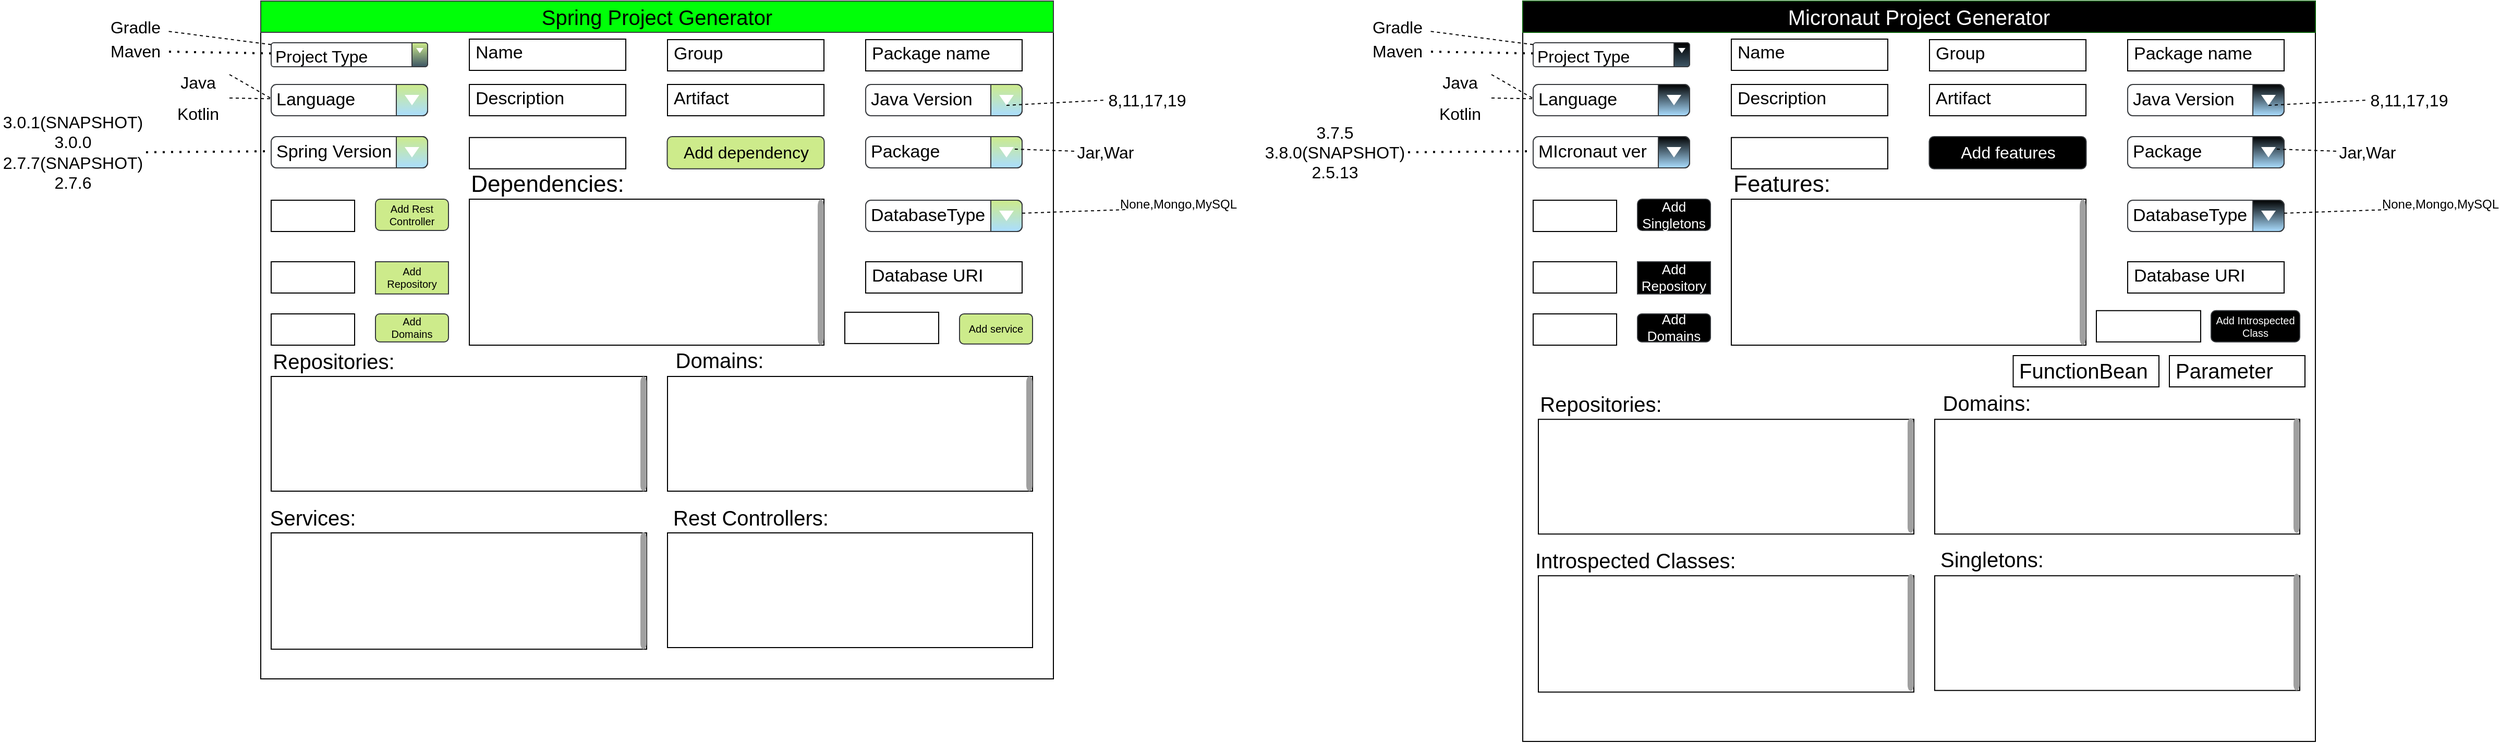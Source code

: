 <mxfile version="20.7.4" type="device"><diagram id="Dp_rMFuezHV4wTAScgs_" name="Page-1"><mxGraphModel dx="2350" dy="769" grid="1" gridSize="10" guides="1" tooltips="1" connect="1" arrows="1" fold="1" page="1" pageScale="1" pageWidth="850" pageHeight="1100" math="0" shadow="0"><root><mxCell id="0"/><mxCell id="1" parent="0"/><mxCell id="EWDblxuEgafh--kVLYoy-1" value="" style="rounded=0;whiteSpace=wrap;html=1;" parent="1" vertex="1"><mxGeometry width="760" height="650" as="geometry"/></mxCell><mxCell id="EWDblxuEgafh--kVLYoy-3" value="" style="rounded=0;whiteSpace=wrap;html=1;labelBorderColor=none;" parent="1" vertex="1"><mxGeometry width="760" height="30" as="geometry"/></mxCell><mxCell id="EWDblxuEgafh--kVLYoy-2" value="&lt;div style=&quot;font-size: 20px;&quot;&gt;Spring Project Generator&lt;/div&gt;" style="text;html=1;strokeColor=#36393d;fillColor=#00FF08;align=center;verticalAlign=middle;whiteSpace=wrap;rounded=0;labelBorderColor=none;fillStyle=auto;fontSize=20;" parent="1" vertex="1"><mxGeometry width="760" height="30" as="geometry"/></mxCell><mxCell id="EWDblxuEgafh--kVLYoy-9" value="&lt;div style=&quot;font-size: 16px;&quot;&gt;&lt;font style=&quot;font-size: 16px;&quot;&gt;Project Type&lt;/font&gt;&lt;/div&gt;" style="strokeWidth=1;html=1;shadow=0;dashed=0;shape=mxgraph.ios.iComboBox;spacingTop=2;spacingLeft=2;align=left;strokeColor=#36393d;buttonText=;fontSize=8;fillColor=#cdeb8b;fillColor2=#3D5565;sketch=0;labelBorderColor=none;" parent="1" vertex="1"><mxGeometry x="10" y="40" width="150" height="23" as="geometry"/></mxCell><mxCell id="EWDblxuEgafh--kVLYoy-10" value="&lt;div&gt;Language&lt;/div&gt;" style="strokeWidth=1;shadow=0;dashed=0;align=center;html=1;shape=mxgraph.mockup.forms.comboBox;strokeColor=#36393d;fillColor=#cdeb8b;align=left;fillColor2=#aaddff;mainText=;fontSize=17;spacingLeft=3;labelBorderColor=none;" parent="1" vertex="1"><mxGeometry x="10" y="80" width="150" height="30" as="geometry"/></mxCell><mxCell id="EWDblxuEgafh--kVLYoy-11" value="" style="endArrow=none;dashed=1;html=1;rounded=0;fontSize=16;" parent="1" source="EWDblxuEgafh--kVLYoy-9" target="EWDblxuEgafh--kVLYoy-14" edge="1"><mxGeometry width="50" height="50" relative="1" as="geometry"><mxPoint x="250" y="230" as="sourcePoint"/><mxPoint x="-70" y="30" as="targetPoint"/></mxGeometry></mxCell><mxCell id="EWDblxuEgafh--kVLYoy-12" value="" style="endArrow=none;dashed=1;html=1;dashPattern=1 3;strokeWidth=2;rounded=0;fontSize=16;" parent="1" source="EWDblxuEgafh--kVLYoy-9" target="EWDblxuEgafh--kVLYoy-13" edge="1"><mxGeometry width="50" height="50" relative="1" as="geometry"><mxPoint x="-70" y="60" as="sourcePoint"/><mxPoint x="10" y="50" as="targetPoint"/></mxGeometry></mxCell><mxCell id="EWDblxuEgafh--kVLYoy-13" value="&lt;div&gt;Maven&lt;/div&gt;" style="text;html=1;strokeColor=none;fillColor=none;align=center;verticalAlign=middle;whiteSpace=wrap;rounded=0;labelBorderColor=none;fontSize=16;" parent="1" vertex="1"><mxGeometry x="-150" y="33" width="60" height="30" as="geometry"/></mxCell><mxCell id="EWDblxuEgafh--kVLYoy-14" value="&lt;div&gt;Gradle&lt;/div&gt;" style="text;html=1;strokeColor=none;fillColor=none;align=center;verticalAlign=middle;whiteSpace=wrap;rounded=0;labelBorderColor=none;fontSize=16;" parent="1" vertex="1"><mxGeometry x="-150" y="10" width="60" height="30" as="geometry"/></mxCell><mxCell id="EWDblxuEgafh--kVLYoy-15" value="&lt;div&gt;Kotlin&lt;/div&gt;" style="text;html=1;strokeColor=none;fillColor=none;align=center;verticalAlign=middle;whiteSpace=wrap;rounded=0;labelBorderColor=none;fontSize=16;" parent="1" vertex="1"><mxGeometry x="-90" y="93" width="60" height="30" as="geometry"/></mxCell><mxCell id="EWDblxuEgafh--kVLYoy-16" value="&lt;div&gt;3.0.1(SNAPSHOT)&lt;/div&gt;&lt;div&gt;3.0.0&lt;/div&gt;&lt;div&gt;2.7.7(SNAPSHOT)&lt;/div&gt;&lt;div&gt;2.7.6&lt;/div&gt;" style="text;html=1;strokeColor=none;fillColor=none;align=center;verticalAlign=middle;whiteSpace=wrap;rounded=0;labelBorderColor=none;fontSize=16;" parent="1" vertex="1"><mxGeometry x="-250" y="130" width="140" height="30" as="geometry"/></mxCell><mxCell id="EWDblxuEgafh--kVLYoy-17" value="&lt;div&gt;Java&lt;/div&gt;" style="text;html=1;strokeColor=none;fillColor=none;align=center;verticalAlign=middle;whiteSpace=wrap;rounded=0;labelBorderColor=none;fontSize=16;" parent="1" vertex="1"><mxGeometry x="-90" y="63" width="60" height="30" as="geometry"/></mxCell><mxCell id="EWDblxuEgafh--kVLYoy-18" value="" style="endArrow=none;dashed=1;html=1;rounded=0;fontSize=16;exitX=1;exitY=0.25;exitDx=0;exitDy=0;entryX=0.007;entryY=0.467;entryDx=0;entryDy=0;entryPerimeter=0;" parent="1" source="EWDblxuEgafh--kVLYoy-17" target="EWDblxuEgafh--kVLYoy-10" edge="1"><mxGeometry width="50" height="50" relative="1" as="geometry"><mxPoint x="-60" y="140" as="sourcePoint"/><mxPoint x="-10" y="90" as="targetPoint"/></mxGeometry></mxCell><mxCell id="EWDblxuEgafh--kVLYoy-19" value="" style="endArrow=none;dashed=1;html=1;rounded=0;fontSize=16;exitX=1;exitY=0;exitDx=0;exitDy=0;" parent="1" source="EWDblxuEgafh--kVLYoy-15" target="EWDblxuEgafh--kVLYoy-10" edge="1"><mxGeometry width="50" height="50" relative="1" as="geometry"><mxPoint x="-70" y="180" as="sourcePoint"/><mxPoint x="-20" y="130" as="targetPoint"/></mxGeometry></mxCell><mxCell id="EWDblxuEgafh--kVLYoy-20" value="Name" style="strokeWidth=1;shadow=0;dashed=0;align=center;html=1;shape=mxgraph.mockup.text.textBox;align=left;fontSize=17;spacingLeft=4;spacingTop=-3;mainText=;labelBorderColor=none;" parent="1" vertex="1"><mxGeometry x="200" y="36.5" width="150" height="30" as="geometry"/></mxCell><mxCell id="EWDblxuEgafh--kVLYoy-21" value="Description" style="strokeWidth=1;shadow=0;dashed=0;align=center;html=1;shape=mxgraph.mockup.text.textBox;align=left;fontSize=17;spacingLeft=4;spacingTop=-3;mainText=;labelBorderColor=none;" parent="1" vertex="1"><mxGeometry x="200" y="80" width="150" height="30" as="geometry"/></mxCell><mxCell id="EWDblxuEgafh--kVLYoy-22" value="Group" style="strokeWidth=1;shadow=0;dashed=0;align=center;html=1;shape=mxgraph.mockup.text.textBox;align=left;fontSize=17;spacingLeft=4;spacingTop=-3;mainText=;labelBorderColor=none;fillStyle=auto;" parent="1" vertex="1"><mxGeometry x="390" y="37" width="150" height="30" as="geometry"/></mxCell><mxCell id="EWDblxuEgafh--kVLYoy-23" value="Artifact" style="strokeWidth=1;shadow=0;dashed=0;align=center;html=1;shape=mxgraph.mockup.text.textBox;align=left;fontSize=17;spacingLeft=4;spacingTop=-3;mainText=;labelBorderColor=none;fillStyle=auto;" parent="1" vertex="1"><mxGeometry x="390" y="80" width="150" height="30" as="geometry"/></mxCell><mxCell id="EWDblxuEgafh--kVLYoy-24" value="&lt;div&gt;Package name&lt;/div&gt;" style="strokeWidth=1;shadow=0;dashed=0;align=center;html=1;shape=mxgraph.mockup.text.textBox;align=left;fontSize=17;spacingLeft=4;spacingTop=-3;mainText=;labelBorderColor=none;fillStyle=auto;" parent="1" vertex="1"><mxGeometry x="580" y="37" width="150" height="30" as="geometry"/></mxCell><mxCell id="EWDblxuEgafh--kVLYoy-26" value="&lt;div&gt;Spring Version&lt;/div&gt;" style="strokeWidth=1;shadow=0;dashed=0;align=center;html=1;shape=mxgraph.mockup.forms.comboBox;strokeColor=#36393d;fillColor=#cdeb8b;align=left;fillColor2=#aaddff;mainText=;fontSize=17;spacingLeft=3;labelBorderColor=none;fillStyle=auto;" parent="1" vertex="1"><mxGeometry x="10" y="130" width="150" height="30" as="geometry"/></mxCell><mxCell id="EWDblxuEgafh--kVLYoy-27" value="&lt;div&gt;Package&lt;/div&gt;" style="strokeWidth=1;shadow=0;dashed=0;align=center;html=1;shape=mxgraph.mockup.forms.comboBox;strokeColor=#36393d;fillColor=#cdeb8b;align=left;fillColor2=#aaddff;mainText=;fontSize=17;spacingLeft=3;labelBorderColor=none;fillStyle=auto;" parent="1" vertex="1"><mxGeometry x="580" y="130" width="150" height="30" as="geometry"/></mxCell><mxCell id="EWDblxuEgafh--kVLYoy-28" value="&lt;div&gt;Java Version&lt;/div&gt;" style="strokeWidth=1;shadow=0;dashed=0;align=center;html=1;shape=mxgraph.mockup.forms.comboBox;strokeColor=#36393d;fillColor=#cdeb8b;align=left;fillColor2=#aaddff;mainText=;fontSize=17;spacingLeft=3;labelBorderColor=none;fillStyle=auto;" parent="1" vertex="1"><mxGeometry x="580" y="80" width="150" height="30" as="geometry"/></mxCell><mxCell id="EWDblxuEgafh--kVLYoy-29" value="Jar,War" style="text;html=1;strokeColor=none;fillColor=none;align=center;verticalAlign=middle;whiteSpace=wrap;rounded=0;labelBorderColor=none;fillStyle=auto;fontSize=16;" parent="1" vertex="1"><mxGeometry x="780" y="130" width="60" height="30" as="geometry"/></mxCell><mxCell id="EWDblxuEgafh--kVLYoy-30" value="" style="endArrow=none;dashed=1;html=1;rounded=0;fontSize=16;exitX=0.953;exitY=0.4;exitDx=0;exitDy=0;exitPerimeter=0;" parent="1" source="EWDblxuEgafh--kVLYoy-27" target="EWDblxuEgafh--kVLYoy-29" edge="1"><mxGeometry width="50" height="50" relative="1" as="geometry"><mxPoint x="800" y="230" as="sourcePoint"/><mxPoint x="850" y="180" as="targetPoint"/></mxGeometry></mxCell><mxCell id="EWDblxuEgafh--kVLYoy-31" value="" style="endArrow=none;dashed=1;html=1;rounded=0;fontSize=16;exitX=0.9;exitY=0.667;exitDx=0;exitDy=0;exitPerimeter=0;entryX=0;entryY=0.5;entryDx=0;entryDy=0;" parent="1" source="EWDblxuEgafh--kVLYoy-28" target="EWDblxuEgafh--kVLYoy-32" edge="1"><mxGeometry width="50" height="50" relative="1" as="geometry"><mxPoint x="800" y="110" as="sourcePoint"/><mxPoint x="790" y="95" as="targetPoint"/></mxGeometry></mxCell><mxCell id="EWDblxuEgafh--kVLYoy-32" value="8,11,17,19" style="text;html=1;strokeColor=none;fillColor=none;align=center;verticalAlign=middle;whiteSpace=wrap;rounded=0;labelBorderColor=none;fillStyle=auto;fontSize=16;" parent="1" vertex="1"><mxGeometry x="810" y="80" width="80" height="30" as="geometry"/></mxCell><mxCell id="EWDblxuEgafh--kVLYoy-33" value="" style="endArrow=none;dashed=1;html=1;dashPattern=1 3;strokeWidth=2;rounded=0;fontSize=16;entryX=0;entryY=0.467;entryDx=0;entryDy=0;entryPerimeter=0;exitX=1;exitY=0.5;exitDx=0;exitDy=0;" parent="1" source="EWDblxuEgafh--kVLYoy-16" target="EWDblxuEgafh--kVLYoy-26" edge="1"><mxGeometry width="50" height="50" relative="1" as="geometry"><mxPoint x="-70" y="220" as="sourcePoint"/><mxPoint x="-20" y="170" as="targetPoint"/></mxGeometry></mxCell><mxCell id="EWDblxuEgafh--kVLYoy-34" value="" style="strokeWidth=1;shadow=0;dashed=0;align=center;html=1;shape=mxgraph.mockup.text.textBox;align=left;fontSize=17;spacingLeft=4;spacingTop=-3;mainText=;labelBorderColor=none;fillStyle=auto;" parent="1" vertex="1"><mxGeometry x="200" y="130.88" width="150" height="30" as="geometry"/></mxCell><mxCell id="EWDblxuEgafh--kVLYoy-35" value="&lt;div style=&quot;font-size: 16px;&quot;&gt;&lt;font style=&quot;font-size: 16px;&quot;&gt;Add dependency&lt;/font&gt;&lt;/div&gt;" style="rounded=1;html=1;shadow=0;dashed=0;whiteSpace=wrap;fontSize=10;fillColor=#cdeb8b;align=center;strokeColor=#36393d;labelBorderColor=none;fillStyle=auto;" parent="1" vertex="1"><mxGeometry x="389.75" y="130" width="150.5" height="30.88" as="geometry"/></mxCell><mxCell id="EWDblxuEgafh--kVLYoy-36" value="" style="rounded=0;whiteSpace=wrap;html=1;labelBorderColor=none;fillStyle=auto;fontSize=22;fillColor=none;" parent="1" vertex="1"><mxGeometry x="200" y="190" width="340" height="140" as="geometry"/></mxCell><mxCell id="EWDblxuEgafh--kVLYoy-37" value="&lt;div&gt;Dependencies:&lt;/div&gt;" style="text;html=1;strokeColor=none;fillColor=none;align=center;verticalAlign=middle;whiteSpace=wrap;rounded=0;labelBorderColor=none;fillStyle=auto;fontSize=22;" parent="1" vertex="1"><mxGeometry x="200" y="160.88" width="150" height="30" as="geometry"/></mxCell><mxCell id="EWDblxuEgafh--kVLYoy-38" value="" style="strokeWidth=1;shadow=0;dashed=0;align=center;html=1;shape=mxgraph.mockup.text.textBox;align=left;fontSize=17;spacingLeft=4;spacingTop=-3;mainText=;labelBorderColor=none;fillStyle=auto;" parent="1" vertex="1"><mxGeometry x="10" y="191" width="80" height="30" as="geometry"/></mxCell><mxCell id="EWDblxuEgafh--kVLYoy-39" value="" style="strokeWidth=1;shadow=0;dashed=0;align=center;html=1;shape=mxgraph.mockup.text.textBox;align=left;fontSize=17;spacingLeft=4;spacingTop=-3;mainText=;labelBorderColor=none;fillStyle=auto;" parent="1" vertex="1"><mxGeometry x="10" y="250" width="80" height="30" as="geometry"/></mxCell><mxCell id="EWDblxuEgafh--kVLYoy-40" value="Database URI" style="strokeWidth=1;shadow=0;dashed=0;align=center;html=1;shape=mxgraph.mockup.text.textBox;align=left;fontSize=17;spacingLeft=4;spacingTop=-3;mainText=;labelBorderColor=none;fillStyle=auto;" parent="1" vertex="1"><mxGeometry x="580" y="250" width="150" height="30" as="geometry"/></mxCell><mxCell id="pBuK2Mf6DfS3oO5r-XQN-2" value="&lt;div&gt;DatabaseType&lt;/div&gt;" style="strokeWidth=1;shadow=0;dashed=0;align=center;html=1;shape=mxgraph.mockup.forms.comboBox;strokeColor=#36393d;fillColor=#cdeb8b;align=left;fillColor2=#aaddff;mainText=;fontSize=17;spacingLeft=3;" parent="1" vertex="1"><mxGeometry x="580" y="191" width="150" height="30" as="geometry"/></mxCell><mxCell id="pBuK2Mf6DfS3oO5r-XQN-3" value="" style="endArrow=none;dashed=1;html=1;rounded=0;" parent="1" source="pBuK2Mf6DfS3oO5r-XQN-2" edge="1"><mxGeometry width="50" height="50" relative="1" as="geometry"><mxPoint x="820" y="240" as="sourcePoint"/><mxPoint x="830" y="200" as="targetPoint"/></mxGeometry></mxCell><mxCell id="pBuK2Mf6DfS3oO5r-XQN-4" value="&lt;div&gt;None,Mongo,MySQL&lt;/div&gt;" style="text;html=1;strokeColor=none;fillColor=none;align=center;verticalAlign=middle;whiteSpace=wrap;rounded=0;" parent="1" vertex="1"><mxGeometry x="850" y="180" width="60" height="30" as="geometry"/></mxCell><mxCell id="pBuK2Mf6DfS3oO5r-XQN-5" value="Add Repository" style="rounded=1;html=1;shadow=0;dashed=0;whiteSpace=wrap;fontSize=10;fillColor=#cdeb8b;align=center;strokeColor=#36393d;arcSize=0;" parent="1" vertex="1"><mxGeometry x="110" y="250" width="70" height="30.88" as="geometry"/></mxCell><mxCell id="pBuK2Mf6DfS3oO5r-XQN-6" value="&lt;div&gt;Add &lt;br&gt;&lt;/div&gt;&lt;div&gt;Domains&lt;/div&gt;" style="rounded=1;html=1;shadow=0;dashed=0;whiteSpace=wrap;fontSize=10;fillColor=#cdeb8b;align=center;strokeColor=#36393d;arcSize=15;" parent="1" vertex="1"><mxGeometry x="110" y="300" width="70" height="26.88" as="geometry"/></mxCell><mxCell id="pBuK2Mf6DfS3oO5r-XQN-8" value="" style="rounded=0;whiteSpace=wrap;html=1;" parent="1" vertex="1"><mxGeometry x="10" y="300" width="80" height="30" as="geometry"/></mxCell><mxCell id="pBuK2Mf6DfS3oO5r-XQN-9" value="" style="rounded=0;whiteSpace=wrap;html=1;" parent="1" vertex="1"><mxGeometry x="10" y="360" width="360" height="110" as="geometry"/></mxCell><mxCell id="pBuK2Mf6DfS3oO5r-XQN-10" value="&lt;div style=&quot;font-size: 20px;&quot;&gt;Repositories:&lt;/div&gt;" style="text;html=1;strokeColor=none;fillColor=none;align=center;verticalAlign=middle;whiteSpace=wrap;rounded=0;fontSize=20;" parent="1" vertex="1"><mxGeometry x="10" y="330" width="120" height="30" as="geometry"/></mxCell><mxCell id="pBuK2Mf6DfS3oO5r-XQN-11" value="" style="rounded=0;whiteSpace=wrap;html=1;fontSize=20;" parent="1" vertex="1"><mxGeometry x="390" y="360" width="350" height="110" as="geometry"/></mxCell><mxCell id="pBuK2Mf6DfS3oO5r-XQN-12" value="Domains:" style="text;html=1;strokeColor=none;fillColor=none;align=center;verticalAlign=middle;whiteSpace=wrap;rounded=0;fontSize=20;" parent="1" vertex="1"><mxGeometry x="390" y="328.88" width="100" height="30" as="geometry"/></mxCell><mxCell id="pBuK2Mf6DfS3oO5r-XQN-13" value="" style="rounded=0;whiteSpace=wrap;html=1;fontSize=20;" parent="1" vertex="1"><mxGeometry x="560" y="298.44" width="90" height="30" as="geometry"/></mxCell><mxCell id="pBuK2Mf6DfS3oO5r-XQN-14" value="&lt;div&gt;Add service&lt;/div&gt;" style="rounded=1;html=1;shadow=0;dashed=0;whiteSpace=wrap;fontSize=10;align=center;fillColor=#cdeb8b;strokeColor=#36393d;" parent="1" vertex="1"><mxGeometry x="670" y="300" width="70" height="28.88" as="geometry"/></mxCell><mxCell id="pBuK2Mf6DfS3oO5r-XQN-15" value="" style="html=1;verticalLabelPosition=bottom;labelBackgroundColor=#ffffff;verticalAlign=top;shadow=0;dashed=0;strokeWidth=2;shape=mxgraph.ios7.misc.scroll_(vertical);fillColor=#a0a0a0;fontSize=20;" parent="1" vertex="1"><mxGeometry x="534" y="190" width="6" height="140" as="geometry"/></mxCell><mxCell id="pBuK2Mf6DfS3oO5r-XQN-16" value="" style="html=1;verticalLabelPosition=bottom;labelBackgroundColor=#ffffff;verticalAlign=top;shadow=0;dashed=0;strokeWidth=2;shape=mxgraph.ios7.misc.scroll_(vertical);fillColor=#a0a0a0;fontSize=20;" parent="1" vertex="1"><mxGeometry x="364" y="360" width="6" height="110" as="geometry"/></mxCell><mxCell id="pBuK2Mf6DfS3oO5r-XQN-17" value="" style="html=1;verticalLabelPosition=bottom;labelBackgroundColor=#ffffff;verticalAlign=top;shadow=0;dashed=0;strokeWidth=2;shape=mxgraph.ios7.misc.scroll_(vertical);fillColor=#a0a0a0;fontSize=20;" parent="1" vertex="1"><mxGeometry x="734" y="360" width="6" height="110" as="geometry"/></mxCell><mxCell id="pBuK2Mf6DfS3oO5r-XQN-18" value="Services:" style="text;html=1;strokeColor=none;fillColor=none;align=center;verticalAlign=middle;whiteSpace=wrap;rounded=0;fontSize=20;" parent="1" vertex="1"><mxGeometry x="5" y="480" width="90" height="30" as="geometry"/></mxCell><mxCell id="pBuK2Mf6DfS3oO5r-XQN-19" value="" style="rounded=0;whiteSpace=wrap;html=1;fontSize=20;" parent="1" vertex="1"><mxGeometry x="10" y="510" width="360" height="111.56" as="geometry"/></mxCell><mxCell id="pBuK2Mf6DfS3oO5r-XQN-20" value="" style="html=1;verticalLabelPosition=bottom;labelBackgroundColor=#ffffff;verticalAlign=top;shadow=0;dashed=0;strokeWidth=2;shape=mxgraph.ios7.misc.scroll_(vertical);fillColor=#a0a0a0;fontSize=20;" parent="1" vertex="1"><mxGeometry x="364" y="509.56" width="6" height="112" as="geometry"/></mxCell><mxCell id="70orAr0kCTyu5uKDeg1s-2" value="" style="rounded=0;whiteSpace=wrap;html=1;" vertex="1" parent="1"><mxGeometry x="390" y="510" width="350" height="110" as="geometry"/></mxCell><mxCell id="70orAr0kCTyu5uKDeg1s-3" value="Rest Controllers:" style="text;html=1;strokeColor=none;fillColor=none;align=center;verticalAlign=middle;whiteSpace=wrap;rounded=0;fontSize=20;" vertex="1" parent="1"><mxGeometry x="390" y="480" width="160" height="30" as="geometry"/></mxCell><mxCell id="70orAr0kCTyu5uKDeg1s-5" value="&lt;div&gt;Add Rest Controller&lt;/div&gt;" style="rounded=1;html=1;shadow=0;dashed=0;whiteSpace=wrap;fontSize=10;fillColor=#cdeb8b;align=center;strokeColor=#36393d;" vertex="1" parent="1"><mxGeometry x="110" y="190" width="70" height="30" as="geometry"/></mxCell><mxCell id="70orAr0kCTyu5uKDeg1s-6" value="" style="rounded=0;whiteSpace=wrap;html=1;" vertex="1" parent="1"><mxGeometry x="1210" width="760" height="710" as="geometry"/></mxCell><mxCell id="70orAr0kCTyu5uKDeg1s-7" value="" style="rounded=0;whiteSpace=wrap;html=1;labelBorderColor=none;" vertex="1" parent="1"><mxGeometry x="1210" y="3.553e-15" width="760" height="30" as="geometry"/></mxCell><mxCell id="70orAr0kCTyu5uKDeg1s-8" value="Micronaut Project Generator" style="text;html=1;strokeColor=#005700;fillColor=#000000;align=center;verticalAlign=middle;whiteSpace=wrap;rounded=0;labelBorderColor=none;fillStyle=auto;fontColor=#ffffff;fontSize=20;" vertex="1" parent="1"><mxGeometry x="1210" y="3.553e-15" width="760" height="30" as="geometry"/></mxCell><mxCell id="70orAr0kCTyu5uKDeg1s-9" value="&lt;div style=&quot;font-size: 16px;&quot;&gt;&lt;font style=&quot;font-size: 16px;&quot;&gt;Project Type&lt;/font&gt;&lt;/div&gt;" style="strokeWidth=1;html=1;shadow=0;dashed=0;shape=mxgraph.ios.iComboBox;spacingTop=2;spacingLeft=2;align=left;strokeColor=#36393d;buttonText=;fontSize=8;fillColor=#000000;fillColor2=#3D5565;sketch=0;labelBorderColor=none;" vertex="1" parent="1"><mxGeometry x="1220" y="40" width="150" height="23" as="geometry"/></mxCell><mxCell id="70orAr0kCTyu5uKDeg1s-10" value="&lt;div&gt;Language&lt;/div&gt;" style="strokeWidth=1;shadow=0;dashed=0;align=center;html=1;shape=mxgraph.mockup.forms.comboBox;strokeColor=#36393d;fillColor=#000000;align=left;fillColor2=#aaddff;mainText=;fontSize=17;spacingLeft=3;labelBorderColor=none;" vertex="1" parent="1"><mxGeometry x="1220" y="80" width="150" height="30" as="geometry"/></mxCell><mxCell id="70orAr0kCTyu5uKDeg1s-11" value="" style="endArrow=none;dashed=1;html=1;rounded=0;fontSize=16;" edge="1" source="70orAr0kCTyu5uKDeg1s-9" target="70orAr0kCTyu5uKDeg1s-14" parent="1"><mxGeometry width="50" height="50" relative="1" as="geometry"><mxPoint x="1460" y="230" as="sourcePoint"/><mxPoint x="1140" y="30.0" as="targetPoint"/></mxGeometry></mxCell><mxCell id="70orAr0kCTyu5uKDeg1s-12" value="" style="endArrow=none;dashed=1;html=1;dashPattern=1 3;strokeWidth=2;rounded=0;fontSize=16;" edge="1" source="70orAr0kCTyu5uKDeg1s-9" target="70orAr0kCTyu5uKDeg1s-13" parent="1"><mxGeometry width="50" height="50" relative="1" as="geometry"><mxPoint x="1140" y="60" as="sourcePoint"/><mxPoint x="1220" y="50" as="targetPoint"/></mxGeometry></mxCell><mxCell id="70orAr0kCTyu5uKDeg1s-13" value="&lt;div&gt;Maven&lt;/div&gt;" style="text;html=1;strokeColor=none;fillColor=none;align=center;verticalAlign=middle;whiteSpace=wrap;rounded=0;labelBorderColor=none;fontSize=16;" vertex="1" parent="1"><mxGeometry x="1060" y="33" width="60" height="30" as="geometry"/></mxCell><mxCell id="70orAr0kCTyu5uKDeg1s-14" value="&lt;div&gt;Gradle&lt;/div&gt;" style="text;html=1;strokeColor=none;fillColor=none;align=center;verticalAlign=middle;whiteSpace=wrap;rounded=0;labelBorderColor=none;fontSize=16;" vertex="1" parent="1"><mxGeometry x="1060" y="10.0" width="60" height="30" as="geometry"/></mxCell><mxCell id="70orAr0kCTyu5uKDeg1s-15" value="&lt;div&gt;Kotlin&lt;/div&gt;" style="text;html=1;strokeColor=none;fillColor=none;align=center;verticalAlign=middle;whiteSpace=wrap;rounded=0;labelBorderColor=none;fontSize=16;" vertex="1" parent="1"><mxGeometry x="1120" y="93" width="60" height="30" as="geometry"/></mxCell><mxCell id="70orAr0kCTyu5uKDeg1s-16" value="&lt;div&gt;3.7.5&lt;/div&gt;&lt;div&gt;3.8.0(SNAPSHOT)&lt;/div&gt;&lt;div&gt;2.5.13&lt;br&gt;&lt;/div&gt;" style="text;html=1;strokeColor=none;fillColor=none;align=center;verticalAlign=middle;whiteSpace=wrap;rounded=0;labelBorderColor=none;fontSize=16;" vertex="1" parent="1"><mxGeometry x="960" y="130" width="140" height="30" as="geometry"/></mxCell><mxCell id="70orAr0kCTyu5uKDeg1s-17" value="&lt;div&gt;Java&lt;/div&gt;" style="text;html=1;strokeColor=none;fillColor=none;align=center;verticalAlign=middle;whiteSpace=wrap;rounded=0;labelBorderColor=none;fontSize=16;" vertex="1" parent="1"><mxGeometry x="1120" y="63" width="60" height="30" as="geometry"/></mxCell><mxCell id="70orAr0kCTyu5uKDeg1s-18" value="" style="endArrow=none;dashed=1;html=1;rounded=0;fontSize=16;exitX=1;exitY=0.25;exitDx=0;exitDy=0;entryX=0.007;entryY=0.467;entryDx=0;entryDy=0;entryPerimeter=0;" edge="1" source="70orAr0kCTyu5uKDeg1s-17" target="70orAr0kCTyu5uKDeg1s-10" parent="1"><mxGeometry width="50" height="50" relative="1" as="geometry"><mxPoint x="1150" y="140" as="sourcePoint"/><mxPoint x="1200" y="90" as="targetPoint"/></mxGeometry></mxCell><mxCell id="70orAr0kCTyu5uKDeg1s-19" value="" style="endArrow=none;dashed=1;html=1;rounded=0;fontSize=16;exitX=1;exitY=0;exitDx=0;exitDy=0;" edge="1" source="70orAr0kCTyu5uKDeg1s-15" target="70orAr0kCTyu5uKDeg1s-10" parent="1"><mxGeometry width="50" height="50" relative="1" as="geometry"><mxPoint x="1140" y="180" as="sourcePoint"/><mxPoint x="1190" y="130" as="targetPoint"/></mxGeometry></mxCell><mxCell id="70orAr0kCTyu5uKDeg1s-20" value="Name" style="strokeWidth=1;shadow=0;dashed=0;align=center;html=1;shape=mxgraph.mockup.text.textBox;align=left;fontSize=17;spacingLeft=4;spacingTop=-3;mainText=;labelBorderColor=none;" vertex="1" parent="1"><mxGeometry x="1410" y="36.5" width="150" height="30" as="geometry"/></mxCell><mxCell id="70orAr0kCTyu5uKDeg1s-21" value="Description" style="strokeWidth=1;shadow=0;dashed=0;align=center;html=1;shape=mxgraph.mockup.text.textBox;align=left;fontSize=17;spacingLeft=4;spacingTop=-3;mainText=;labelBorderColor=none;" vertex="1" parent="1"><mxGeometry x="1410" y="80" width="150" height="30" as="geometry"/></mxCell><mxCell id="70orAr0kCTyu5uKDeg1s-22" value="Group" style="strokeWidth=1;shadow=0;dashed=0;align=center;html=1;shape=mxgraph.mockup.text.textBox;align=left;fontSize=17;spacingLeft=4;spacingTop=-3;mainText=;labelBorderColor=none;fillStyle=auto;" vertex="1" parent="1"><mxGeometry x="1600" y="37" width="150" height="30" as="geometry"/></mxCell><mxCell id="70orAr0kCTyu5uKDeg1s-23" value="Artifact" style="strokeWidth=1;shadow=0;dashed=0;align=center;html=1;shape=mxgraph.mockup.text.textBox;align=left;fontSize=17;spacingLeft=4;spacingTop=-3;mainText=;labelBorderColor=none;fillStyle=auto;" vertex="1" parent="1"><mxGeometry x="1600" y="80" width="150" height="30" as="geometry"/></mxCell><mxCell id="70orAr0kCTyu5uKDeg1s-24" value="&lt;div&gt;Package name&lt;/div&gt;" style="strokeWidth=1;shadow=0;dashed=0;align=center;html=1;shape=mxgraph.mockup.text.textBox;align=left;fontSize=17;spacingLeft=4;spacingTop=-3;mainText=;labelBorderColor=none;fillStyle=auto;" vertex="1" parent="1"><mxGeometry x="1790" y="37" width="150" height="30" as="geometry"/></mxCell><mxCell id="70orAr0kCTyu5uKDeg1s-25" value="MIcronaut ver" style="strokeWidth=1;shadow=0;dashed=0;align=center;html=1;shape=mxgraph.mockup.forms.comboBox;strokeColor=#36393d;fillColor=#000000;align=left;fillColor2=#aaddff;mainText=;fontSize=17;spacingLeft=3;labelBorderColor=none;fillStyle=auto;" vertex="1" parent="1"><mxGeometry x="1220" y="130" width="150" height="30" as="geometry"/></mxCell><mxCell id="70orAr0kCTyu5uKDeg1s-26" value="&lt;div&gt;Package&lt;/div&gt;" style="strokeWidth=1;shadow=0;dashed=0;align=center;html=1;shape=mxgraph.mockup.forms.comboBox;strokeColor=#36393d;fillColor=#000000;align=left;fillColor2=#aaddff;mainText=;fontSize=17;spacingLeft=3;labelBorderColor=none;fillStyle=auto;" vertex="1" parent="1"><mxGeometry x="1790" y="130" width="150" height="30" as="geometry"/></mxCell><mxCell id="70orAr0kCTyu5uKDeg1s-27" value="&lt;div&gt;Java Version&lt;/div&gt;" style="strokeWidth=1;shadow=0;dashed=0;align=center;html=1;shape=mxgraph.mockup.forms.comboBox;strokeColor=#36393d;fillColor=#000000;align=left;fillColor2=#aaddff;mainText=;fontSize=17;spacingLeft=3;labelBorderColor=none;fillStyle=auto;" vertex="1" parent="1"><mxGeometry x="1790" y="80" width="150" height="30" as="geometry"/></mxCell><mxCell id="70orAr0kCTyu5uKDeg1s-28" value="Jar,War" style="text;html=1;strokeColor=none;fillColor=none;align=center;verticalAlign=middle;whiteSpace=wrap;rounded=0;labelBorderColor=none;fillStyle=auto;fontSize=16;" vertex="1" parent="1"><mxGeometry x="1990" y="130" width="60" height="30" as="geometry"/></mxCell><mxCell id="70orAr0kCTyu5uKDeg1s-29" value="" style="endArrow=none;dashed=1;html=1;rounded=0;fontSize=16;exitX=0.953;exitY=0.4;exitDx=0;exitDy=0;exitPerimeter=0;" edge="1" source="70orAr0kCTyu5uKDeg1s-26" target="70orAr0kCTyu5uKDeg1s-28" parent="1"><mxGeometry width="50" height="50" relative="1" as="geometry"><mxPoint x="2010" y="230" as="sourcePoint"/><mxPoint x="2060" y="180" as="targetPoint"/></mxGeometry></mxCell><mxCell id="70orAr0kCTyu5uKDeg1s-30" value="" style="endArrow=none;dashed=1;html=1;rounded=0;fontSize=16;exitX=0.9;exitY=0.667;exitDx=0;exitDy=0;exitPerimeter=0;entryX=0;entryY=0.5;entryDx=0;entryDy=0;" edge="1" source="70orAr0kCTyu5uKDeg1s-27" target="70orAr0kCTyu5uKDeg1s-31" parent="1"><mxGeometry width="50" height="50" relative="1" as="geometry"><mxPoint x="2010" y="110" as="sourcePoint"/><mxPoint x="2000" y="95" as="targetPoint"/></mxGeometry></mxCell><mxCell id="70orAr0kCTyu5uKDeg1s-31" value="8,11,17,19" style="text;html=1;strokeColor=none;fillColor=none;align=center;verticalAlign=middle;whiteSpace=wrap;rounded=0;labelBorderColor=none;fillStyle=auto;fontSize=16;" vertex="1" parent="1"><mxGeometry x="2020" y="80" width="80" height="30" as="geometry"/></mxCell><mxCell id="70orAr0kCTyu5uKDeg1s-32" value="" style="endArrow=none;dashed=1;html=1;dashPattern=1 3;strokeWidth=2;rounded=0;fontSize=16;entryX=0;entryY=0.467;entryDx=0;entryDy=0;entryPerimeter=0;exitX=1;exitY=0.5;exitDx=0;exitDy=0;" edge="1" source="70orAr0kCTyu5uKDeg1s-16" target="70orAr0kCTyu5uKDeg1s-25" parent="1"><mxGeometry width="50" height="50" relative="1" as="geometry"><mxPoint x="1140" y="220" as="sourcePoint"/><mxPoint x="1190" y="170" as="targetPoint"/></mxGeometry></mxCell><mxCell id="70orAr0kCTyu5uKDeg1s-33" value="" style="strokeWidth=1;shadow=0;dashed=0;align=center;html=1;shape=mxgraph.mockup.text.textBox;align=left;fontSize=17;spacingLeft=4;spacingTop=-3;mainText=;labelBorderColor=none;fillStyle=auto;" vertex="1" parent="1"><mxGeometry x="1410" y="130.88" width="150" height="30" as="geometry"/></mxCell><mxCell id="70orAr0kCTyu5uKDeg1s-34" value="&lt;div style=&quot;font-size: 16px;&quot;&gt;&lt;font style=&quot;font-size: 16px;&quot;&gt;Add features&lt;/font&gt;&lt;/div&gt;" style="rounded=1;html=1;shadow=0;dashed=0;whiteSpace=wrap;fontSize=10;fillColor=#000000;align=center;strokeColor=#36393d;labelBorderColor=none;fillStyle=auto;fontColor=#FFFFFF;" vertex="1" parent="1"><mxGeometry x="1599.75" y="130" width="150.5" height="30.88" as="geometry"/></mxCell><mxCell id="70orAr0kCTyu5uKDeg1s-35" value="" style="rounded=0;whiteSpace=wrap;html=1;labelBorderColor=none;fillStyle=auto;fontSize=22;fillColor=none;" vertex="1" parent="1"><mxGeometry x="1410" y="190" width="340" height="140" as="geometry"/></mxCell><mxCell id="70orAr0kCTyu5uKDeg1s-36" value="&lt;div align=&quot;left&quot;&gt;Features:&lt;/div&gt;" style="text;html=1;strokeColor=none;fillColor=none;align=left;verticalAlign=middle;whiteSpace=wrap;rounded=0;labelBorderColor=none;fillStyle=auto;fontSize=22;" vertex="1" parent="1"><mxGeometry x="1410" y="160.88" width="150" height="30" as="geometry"/></mxCell><mxCell id="70orAr0kCTyu5uKDeg1s-37" value="" style="strokeWidth=1;shadow=0;dashed=0;align=center;html=1;shape=mxgraph.mockup.text.textBox;align=left;fontSize=17;spacingLeft=4;spacingTop=-3;mainText=;labelBorderColor=none;fillStyle=auto;" vertex="1" parent="1"><mxGeometry x="1220" y="191" width="80" height="30" as="geometry"/></mxCell><mxCell id="70orAr0kCTyu5uKDeg1s-38" value="" style="strokeWidth=1;shadow=0;dashed=0;align=center;html=1;shape=mxgraph.mockup.text.textBox;align=left;fontSize=17;spacingLeft=4;spacingTop=-3;mainText=;labelBorderColor=none;fillStyle=auto;" vertex="1" parent="1"><mxGeometry x="1220" y="250" width="80" height="30" as="geometry"/></mxCell><mxCell id="70orAr0kCTyu5uKDeg1s-39" value="Database URI" style="strokeWidth=1;shadow=0;dashed=0;align=center;html=1;shape=mxgraph.mockup.text.textBox;align=left;fontSize=17;spacingLeft=4;spacingTop=-3;mainText=;labelBorderColor=none;fillStyle=auto;" vertex="1" parent="1"><mxGeometry x="1790" y="250" width="150" height="30" as="geometry"/></mxCell><mxCell id="70orAr0kCTyu5uKDeg1s-40" value="&lt;div&gt;DatabaseType&lt;/div&gt;" style="strokeWidth=1;shadow=0;dashed=0;align=center;html=1;shape=mxgraph.mockup.forms.comboBox;strokeColor=#36393d;fillColor=#000000;align=left;fillColor2=#aaddff;mainText=;fontSize=17;spacingLeft=3;" vertex="1" parent="1"><mxGeometry x="1790" y="191" width="150" height="30" as="geometry"/></mxCell><mxCell id="70orAr0kCTyu5uKDeg1s-41" value="" style="endArrow=none;dashed=1;html=1;rounded=0;" edge="1" source="70orAr0kCTyu5uKDeg1s-40" parent="1"><mxGeometry width="50" height="50" relative="1" as="geometry"><mxPoint x="2030" y="240" as="sourcePoint"/><mxPoint x="2040" y="200" as="targetPoint"/></mxGeometry></mxCell><mxCell id="70orAr0kCTyu5uKDeg1s-42" value="&lt;div&gt;None,Mongo,MySQL&lt;/div&gt;" style="text;html=1;strokeColor=none;fillColor=none;align=center;verticalAlign=middle;whiteSpace=wrap;rounded=0;" vertex="1" parent="1"><mxGeometry x="2060" y="180" width="60" height="30" as="geometry"/></mxCell><mxCell id="70orAr0kCTyu5uKDeg1s-43" value="Add Repository" style="rounded=1;html=1;shadow=0;dashed=0;whiteSpace=wrap;fontSize=13;fillColor=#000000;align=center;strokeColor=#36393d;arcSize=0;fontColor=#FFFFFF;" vertex="1" parent="1"><mxGeometry x="1320" y="250" width="70" height="30.88" as="geometry"/></mxCell><mxCell id="70orAr0kCTyu5uKDeg1s-44" value="&lt;div style=&quot;font-size: 13px;&quot;&gt;Add &lt;br style=&quot;font-size: 13px;&quot;&gt;&lt;/div&gt;&lt;div style=&quot;font-size: 13px;&quot;&gt;Domains&lt;/div&gt;" style="rounded=1;html=1;shadow=0;dashed=0;whiteSpace=wrap;fontSize=13;fillColor=#000000;align=center;strokeColor=#36393d;arcSize=15;gradientColor=none;fontColor=#FFFFFF;" vertex="1" parent="1"><mxGeometry x="1320" y="300" width="70" height="26.88" as="geometry"/></mxCell><mxCell id="70orAr0kCTyu5uKDeg1s-45" value="" style="rounded=0;whiteSpace=wrap;html=1;" vertex="1" parent="1"><mxGeometry x="1220" y="300" width="80" height="30" as="geometry"/></mxCell><mxCell id="70orAr0kCTyu5uKDeg1s-46" value="" style="rounded=0;whiteSpace=wrap;html=1;" vertex="1" parent="1"><mxGeometry x="1225" y="401.12" width="360" height="110" as="geometry"/></mxCell><mxCell id="70orAr0kCTyu5uKDeg1s-47" value="&lt;div style=&quot;font-size: 20px;&quot;&gt;Repositories:&lt;/div&gt;" style="text;html=1;strokeColor=none;fillColor=none;align=center;verticalAlign=middle;whiteSpace=wrap;rounded=0;fontSize=20;" vertex="1" parent="1"><mxGeometry x="1225" y="371.12" width="120" height="30" as="geometry"/></mxCell><mxCell id="70orAr0kCTyu5uKDeg1s-48" value="" style="rounded=0;whiteSpace=wrap;html=1;fontSize=20;" vertex="1" parent="1"><mxGeometry x="1605" y="401.12" width="350" height="110" as="geometry"/></mxCell><mxCell id="70orAr0kCTyu5uKDeg1s-49" value="Domains:" style="text;html=1;strokeColor=none;fillColor=none;align=center;verticalAlign=middle;whiteSpace=wrap;rounded=0;fontSize=20;" vertex="1" parent="1"><mxGeometry x="1605" y="370" width="100" height="30" as="geometry"/></mxCell><mxCell id="70orAr0kCTyu5uKDeg1s-52" value="" style="html=1;verticalLabelPosition=bottom;labelBackgroundColor=#ffffff;verticalAlign=top;shadow=0;dashed=0;strokeWidth=2;shape=mxgraph.ios7.misc.scroll_(vertical);fillColor=#a0a0a0;fontSize=20;" vertex="1" parent="1"><mxGeometry x="1744" y="190" width="6" height="140" as="geometry"/></mxCell><mxCell id="70orAr0kCTyu5uKDeg1s-53" value="" style="html=1;verticalLabelPosition=bottom;labelBackgroundColor=#ffffff;verticalAlign=top;shadow=0;dashed=0;strokeWidth=2;shape=mxgraph.ios7.misc.scroll_(vertical);fillColor=#a0a0a0;fontSize=20;" vertex="1" parent="1"><mxGeometry x="1579" y="400" width="6" height="110" as="geometry"/></mxCell><mxCell id="70orAr0kCTyu5uKDeg1s-54" value="" style="html=1;verticalLabelPosition=bottom;labelBackgroundColor=#ffffff;verticalAlign=top;shadow=0;dashed=0;strokeWidth=2;shape=mxgraph.ios7.misc.scroll_(vertical);fillColor=#a0a0a0;fontSize=20;" vertex="1" parent="1"><mxGeometry x="1949" y="400" width="6" height="110" as="geometry"/></mxCell><mxCell id="70orAr0kCTyu5uKDeg1s-55" value="Introspected Classes:" style="text;html=1;strokeColor=none;fillColor=none;align=left;verticalAlign=middle;whiteSpace=wrap;rounded=0;fontSize=20;" vertex="1" parent="1"><mxGeometry x="1220" y="521.12" width="210" height="30" as="geometry"/></mxCell><mxCell id="70orAr0kCTyu5uKDeg1s-56" value="" style="rounded=0;whiteSpace=wrap;html=1;fontSize=20;" vertex="1" parent="1"><mxGeometry x="1225" y="551.12" width="360" height="111.56" as="geometry"/></mxCell><mxCell id="70orAr0kCTyu5uKDeg1s-57" value="" style="html=1;verticalLabelPosition=bottom;labelBackgroundColor=#ffffff;verticalAlign=top;shadow=0;dashed=0;strokeWidth=2;shape=mxgraph.ios7.misc.scroll_(vertical);fillColor=#a0a0a0;fontSize=20;" vertex="1" parent="1"><mxGeometry x="1579" y="549.56" width="6" height="112" as="geometry"/></mxCell><mxCell id="70orAr0kCTyu5uKDeg1s-58" value="" style="rounded=0;whiteSpace=wrap;html=1;" vertex="1" parent="1"><mxGeometry x="1605" y="551.12" width="350" height="110" as="geometry"/></mxCell><mxCell id="70orAr0kCTyu5uKDeg1s-59" value="&lt;div&gt;Singletons:&lt;/div&gt;" style="text;html=1;strokeColor=none;fillColor=none;align=center;verticalAlign=middle;whiteSpace=wrap;rounded=0;fontSize=20;" vertex="1" parent="1"><mxGeometry x="1605" y="520" width="110" height="30" as="geometry"/></mxCell><mxCell id="70orAr0kCTyu5uKDeg1s-60" value="&lt;div style=&quot;font-size: 13px;&quot;&gt;Add Singletons&lt;/div&gt;" style="rounded=1;html=1;shadow=0;dashed=0;whiteSpace=wrap;fontSize=13;fillColor=#000000;align=center;strokeColor=#36393d;fontColor=#FFFFFF;" vertex="1" parent="1"><mxGeometry x="1320" y="190" width="70" height="30" as="geometry"/></mxCell><mxCell id="70orAr0kCTyu5uKDeg1s-61" value="" style="html=1;verticalLabelPosition=bottom;labelBackgroundColor=#ffffff;verticalAlign=top;shadow=0;dashed=0;strokeWidth=2;shape=mxgraph.ios7.misc.scroll_(vertical);fillColor=#a0a0a0;fontSize=20;" vertex="1" parent="1"><mxGeometry x="1949" y="549.12" width="6" height="112" as="geometry"/></mxCell><mxCell id="70orAr0kCTyu5uKDeg1s-63" value="" style="rounded=0;whiteSpace=wrap;html=1;fontSize=20;align=left;" vertex="1" parent="1"><mxGeometry x="1760" y="296.88" width="100" height="30" as="geometry"/></mxCell><mxCell id="70orAr0kCTyu5uKDeg1s-64" value="&lt;font style=&quot;font-size: 20px;&quot;&gt;FunctionBean&lt;/font&gt;" style="strokeWidth=1;shadow=0;dashed=0;align=center;html=1;shape=mxgraph.mockup.text.textBox;align=left;fontSize=20;spacingLeft=4;spacingTop=-3;mainText=;" vertex="1" parent="1"><mxGeometry x="1680.25" y="340" width="139.75" height="30" as="geometry"/></mxCell><mxCell id="70orAr0kCTyu5uKDeg1s-65" value="Parameter" style="strokeWidth=1;shadow=0;dashed=0;align=center;html=1;shape=mxgraph.mockup.text.textBox;align=left;fontSize=20;spacingLeft=4;spacingTop=-3;mainText=;" vertex="1" parent="1"><mxGeometry x="1830" y="340" width="130" height="30" as="geometry"/></mxCell><mxCell id="70orAr0kCTyu5uKDeg1s-74" value="Add Introspected Class" style="rounded=1;html=1;shadow=0;dashed=0;whiteSpace=wrap;fontSize=10;fillColor=#000000;align=center;strokeColor=#36393d;fontColor=#FFFFFF;" vertex="1" parent="1"><mxGeometry x="1870" y="296.88" width="85" height="30" as="geometry"/></mxCell></root></mxGraphModel></diagram></mxfile>